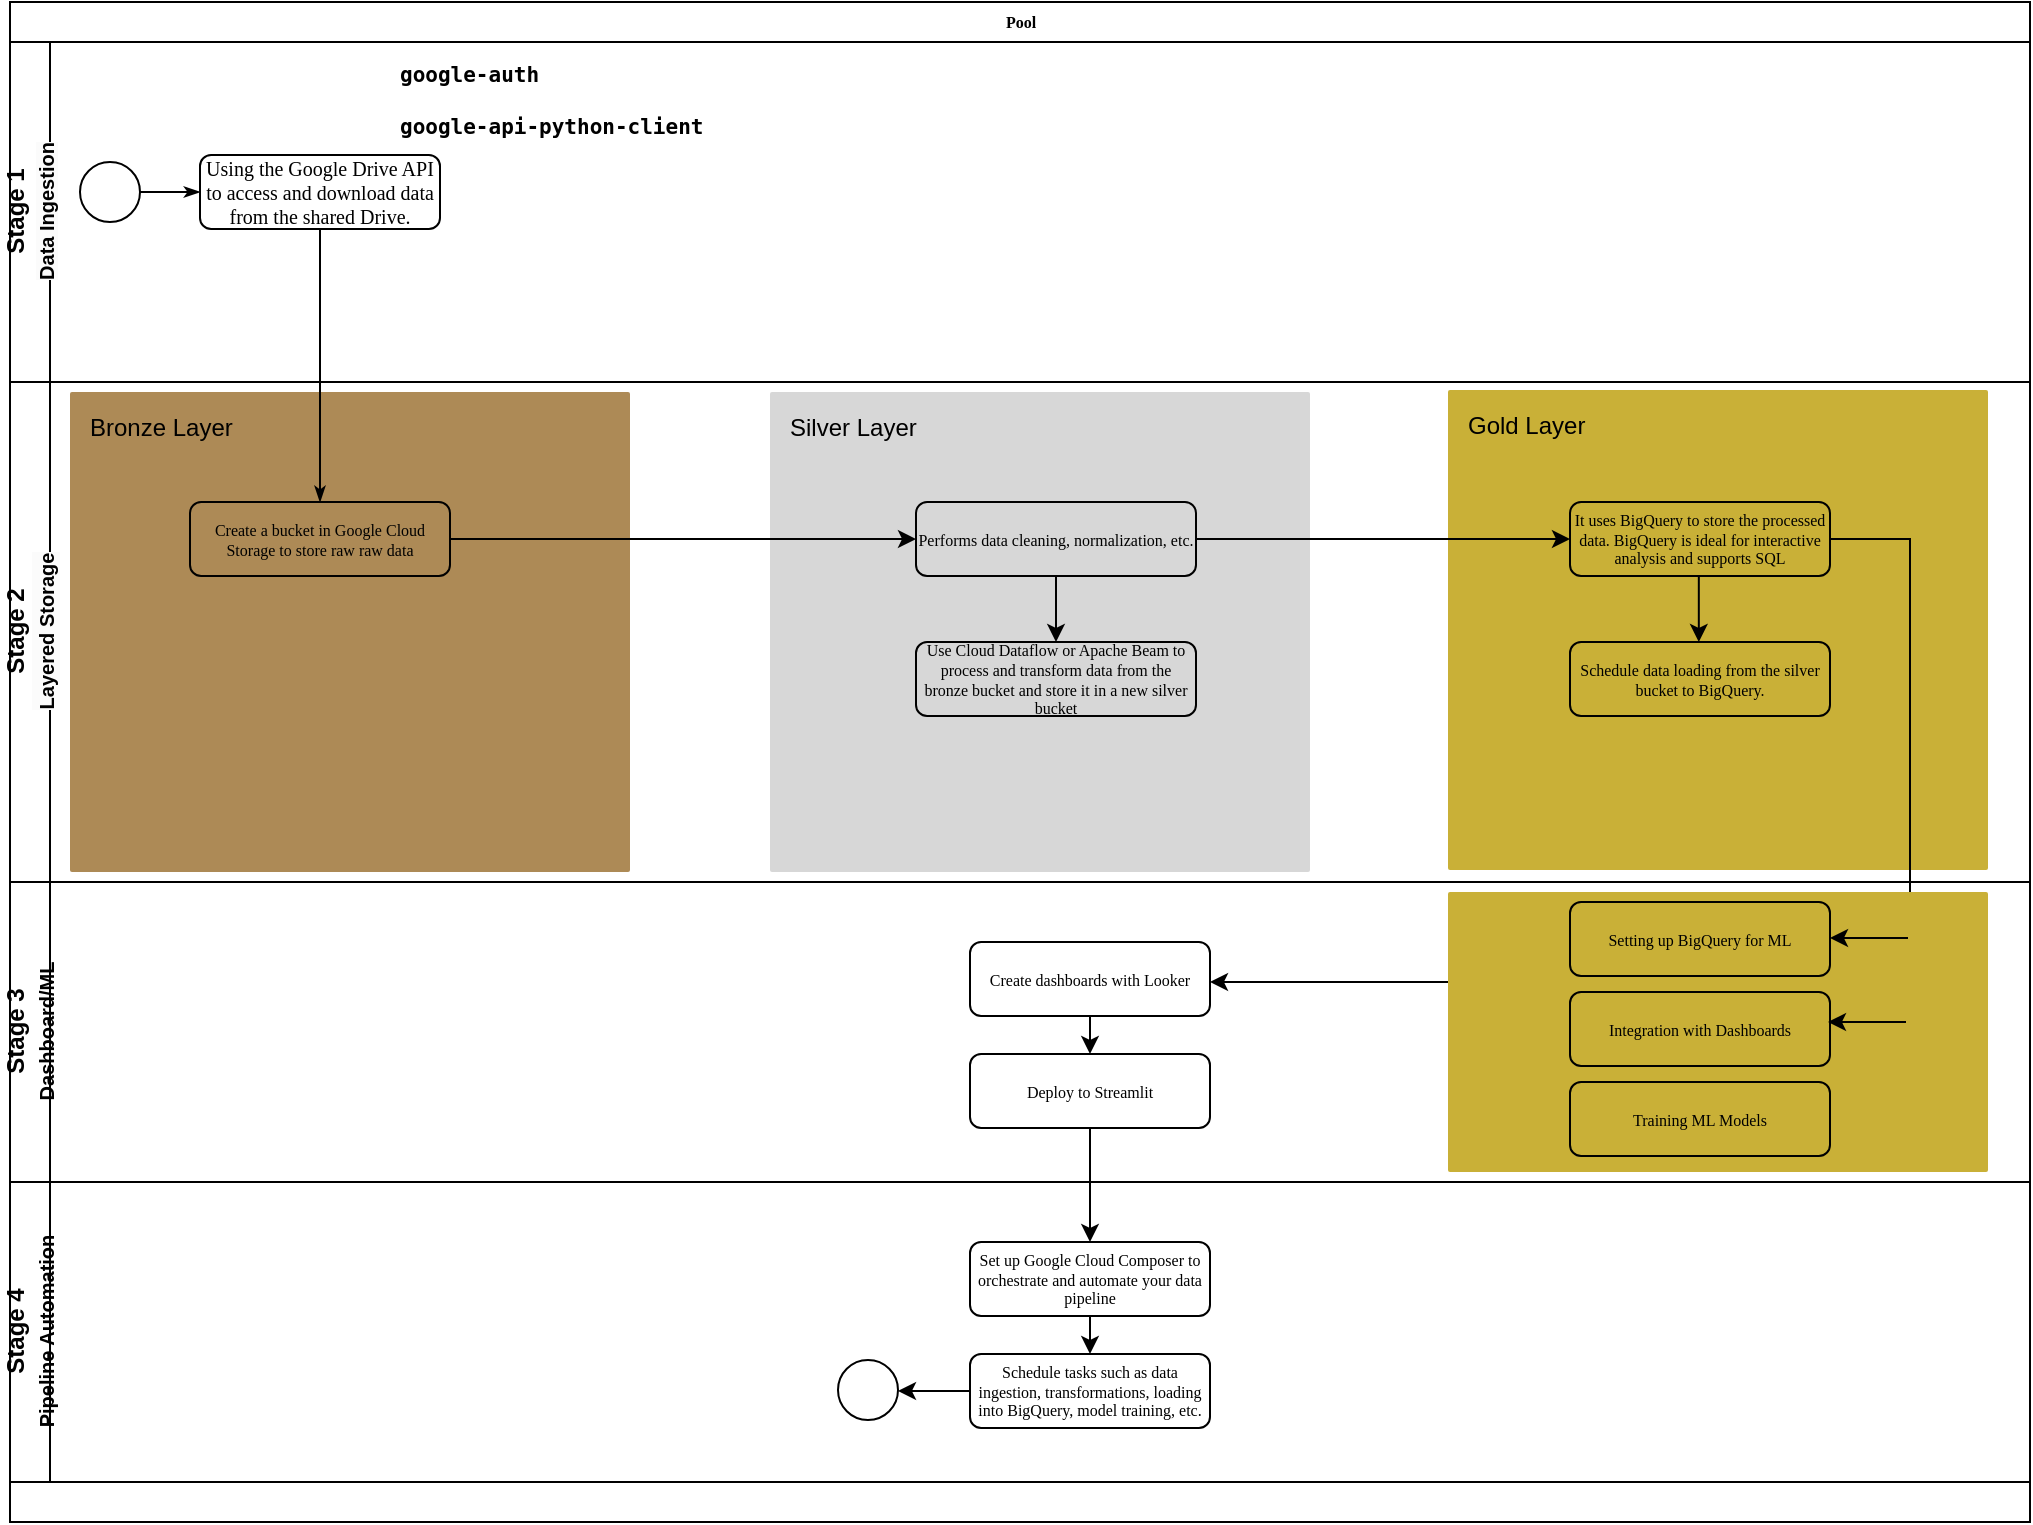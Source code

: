 <mxfile version="22.1.17" type="github" pages="2">
  <diagram name="Page-1" id="c7488fd3-1785-93aa-aadb-54a6760d102a">
    <mxGraphModel dx="1034" dy="1296" grid="1" gridSize="10" guides="1" tooltips="1" connect="1" arrows="1" fold="1" page="1" pageScale="1" pageWidth="1100" pageHeight="850" background="none" math="0" shadow="0">
      <root>
        <mxCell id="0" />
        <mxCell id="1" parent="0" />
        <mxCell id="2b4e8129b02d487f-1" value="Pool" style="swimlane;html=1;childLayout=stackLayout;horizontal=1;startSize=20;horizontalStack=0;rounded=0;shadow=0;labelBackgroundColor=none;strokeWidth=1;fontFamily=Verdana;fontSize=8;align=center;" parent="1" vertex="1">
          <mxGeometry x="60" y="-10" width="1010" height="760" as="geometry" />
        </mxCell>
        <mxCell id="2b4e8129b02d487f-2" value="Stage 1&lt;br&gt;&lt;span style=&quot;font-size: 10px; background-color: rgb(251, 251, 251); text-align: left;&quot;&gt;Data Ingestion&lt;/span&gt;" style="swimlane;html=1;startSize=20;horizontal=0;" parent="2b4e8129b02d487f-1" vertex="1">
          <mxGeometry y="20" width="1010" height="170" as="geometry" />
        </mxCell>
        <mxCell id="2b4e8129b02d487f-18" style="edgeStyle=orthogonalEdgeStyle;rounded=0;html=1;labelBackgroundColor=none;startArrow=none;startFill=0;startSize=5;endArrow=classicThin;endFill=1;endSize=5;jettySize=auto;orthogonalLoop=1;strokeWidth=1;fontFamily=Verdana;fontSize=8" parent="2b4e8129b02d487f-2" source="2b4e8129b02d487f-5" target="2b4e8129b02d487f-6" edge="1">
          <mxGeometry relative="1" as="geometry" />
        </mxCell>
        <mxCell id="2b4e8129b02d487f-5" value="" style="ellipse;whiteSpace=wrap;html=1;rounded=0;shadow=0;labelBackgroundColor=none;strokeWidth=1;fontFamily=Verdana;fontSize=8;align=center;" parent="2b4e8129b02d487f-2" vertex="1">
          <mxGeometry x="35" y="60" width="30" height="30" as="geometry" />
        </mxCell>
        <mxCell id="2b4e8129b02d487f-6" value="&lt;div style=&quot;&quot;&gt;&lt;span style=&quot;font-family: &amp;quot;Times New Roman&amp;quot;; background-color: initial;&quot;&gt;&lt;font style=&quot;font-size: 10px;&quot;&gt;Using the Google Drive API to access and download data from the shared Drive.&lt;/font&gt;&lt;/span&gt;&lt;/div&gt;" style="rounded=1;whiteSpace=wrap;html=1;shadow=0;labelBackgroundColor=none;strokeWidth=1;fontFamily=Verdana;fontSize=8;align=center;" parent="2b4e8129b02d487f-2" vertex="1">
          <mxGeometry x="95" y="56.5" width="120" height="37" as="geometry" />
        </mxCell>
        <mxCell id="meccaOd6r_jWTt41rKHq-13" value="&lt;p&gt;&lt;span style=&quot;color: var(--tw-prose-code); font-family: &amp;quot;Söhne Mono&amp;quot;, Monaco, &amp;quot;Andale Mono&amp;quot;, &amp;quot;Ubuntu Mono&amp;quot;, monospace; font-size: 0.875em; font-weight: 600; background-color: initial;&quot;&gt;google-auth&lt;/span&gt;&lt;br&gt;&lt;/p&gt;&lt;p&gt;&lt;code style=&quot;border: 0px solid rgb(217, 217, 227); box-sizing: border-box; --tw-border-spacing-x: 0; --tw-border-spacing-y: 0; --tw-translate-x: 0; --tw-translate-y: 0; --tw-rotate: 0; --tw-skew-x: 0; --tw-skew-y: 0; --tw-scale-x: 1; --tw-scale-y: 1; --tw-pan-x: ; --tw-pan-y: ; --tw-pinch-zoom: ; --tw-scroll-snap-strictness: proximity; --tw-gradient-from-position: ; --tw-gradient-via-position: ; --tw-gradient-to-position: ; --tw-ordinal: ; --tw-slashed-zero: ; --tw-numeric-figure: ; --tw-numeric-spacing: ; --tw-numeric-fraction: ; --tw-ring-inset: ; --tw-ring-offset-width: 0px; --tw-ring-offset-color: #fff; --tw-ring-color: rgba(69,89,164,.5); --tw-ring-offset-shadow: 0 0 transparent; --tw-ring-shadow: 0 0 transparent; --tw-shadow: 0 0 transparent; --tw-shadow-colored: 0 0 transparent; --tw-blur: ; --tw-brightness: ; --tw-contrast: ; --tw-grayscale: ; --tw-hue-rotate: ; --tw-invert: ; --tw-saturate: ; --tw-sepia: ; --tw-drop-shadow: ; --tw-backdrop-blur: ; --tw-backdrop-brightness: ; --tw-backdrop-contrast: ; --tw-backdrop-grayscale: ; --tw-backdrop-hue-rotate: ; --tw-backdrop-invert: ; --tw-backdrop-opacity: ; --tw-backdrop-saturate: ; --tw-backdrop-sepia: ; font-size: 0.875em; color: var(--tw-prose-code); font-weight: 600; font-family: &amp;quot;Söhne Mono&amp;quot;, Monaco, &amp;quot;Andale Mono&amp;quot;, &amp;quot;Ubuntu Mono&amp;quot;, monospace !important;&quot;&gt;google-api-python-client&lt;/code&gt;&lt;br&gt;&lt;/p&gt;" style="text;html=1;strokeColor=none;fillColor=none;spacing=5;spacingTop=-20;whiteSpace=wrap;overflow=hidden;rounded=0;" parent="2b4e8129b02d487f-2" vertex="1">
          <mxGeometry x="190" y="6.5" width="190" height="50" as="geometry" />
        </mxCell>
        <mxCell id="2b4e8129b02d487f-3" value="Stage 2&lt;br&gt;&lt;span style=&quot;background-color: rgb(251, 251, 251); text-align: left;&quot;&gt;&lt;font style=&quot;font-size: 10px;&quot;&gt;Layered Storage&lt;/font&gt;&lt;/span&gt;" style="swimlane;html=1;startSize=20;horizontal=0;" parent="2b4e8129b02d487f-1" vertex="1">
          <mxGeometry y="190" width="1010" height="250" as="geometry" />
        </mxCell>
        <mxCell id="meccaOd6r_jWTt41rKHq-18" value="&lt;font color=&quot;#000000&quot;&gt;Silver Layer &lt;/font&gt;" style="sketch=0;points=[[0,0,0],[0.25,0,0],[0.5,0,0],[0.75,0,0],[1,0,0],[1,0.25,0],[1,0.5,0],[1,0.75,0],[1,1,0],[0.75,1,0],[0.5,1,0],[0.25,1,0],[0,1,0],[0,0.75,0],[0,0.5,0],[0,0.25,0]];rounded=1;absoluteArcSize=1;arcSize=2;html=1;strokeColor=none;gradientColor=none;shadow=0;dashed=0;fontSize=12;fontColor=#9E9E9E;align=left;verticalAlign=top;spacing=10;spacingTop=-4;whiteSpace=wrap;fillColor=#D7D7D7;" parent="2b4e8129b02d487f-3" vertex="1">
          <mxGeometry x="380" y="5" width="270" height="240" as="geometry" />
        </mxCell>
        <mxCell id="meccaOd6r_jWTt41rKHq-15" value="&lt;font color=&quot;#000000&quot;&gt;Bronze Layer &lt;/font&gt;" style="sketch=0;points=[[0,0,0],[0.25,0,0],[0.5,0,0],[0.75,0,0],[1,0,0],[1,0.25,0],[1,0.5,0],[1,0.75,0],[1,1,0],[0.75,1,0],[0.5,1,0],[0.25,1,0],[0,1,0],[0,0.75,0],[0,0.5,0],[0,0.25,0]];rounded=1;absoluteArcSize=1;arcSize=2;html=1;strokeColor=none;gradientColor=none;shadow=0;dashed=0;fontSize=12;fontColor=#9E9E9E;align=left;verticalAlign=top;spacing=10;spacingTop=-4;whiteSpace=wrap;fillColor=#AD8A56;" parent="2b4e8129b02d487f-3" vertex="1">
          <mxGeometry x="30" y="5" width="280" height="240" as="geometry" />
        </mxCell>
        <mxCell id="2b4e8129b02d487f-12" value="Create a bucket in Google Cloud Storage to store raw raw data" style="rounded=1;whiteSpace=wrap;html=1;shadow=0;labelBackgroundColor=none;strokeWidth=1;fontFamily=Verdana;fontSize=8;align=center;fillColor=none;" parent="2b4e8129b02d487f-3" vertex="1">
          <mxGeometry x="90" y="60" width="130" height="37" as="geometry" />
        </mxCell>
        <mxCell id="meccaOd6r_jWTt41rKHq-10" value="Performs data cleaning, normalization, etc." style="rounded=1;whiteSpace=wrap;html=1;shadow=0;labelBackgroundColor=none;strokeWidth=1;fontFamily=Verdana;fontSize=8;align=center;fillColor=none;" parent="2b4e8129b02d487f-3" vertex="1">
          <mxGeometry x="453" y="60" width="140" height="37" as="geometry" />
        </mxCell>
        <mxCell id="meccaOd6r_jWTt41rKHq-17" value="&lt;font color=&quot;#000000&quot;&gt;Gold Layer &lt;/font&gt;" style="sketch=0;points=[[0,0,0],[0.25,0,0],[0.5,0,0],[0.75,0,0],[1,0,0],[1,0.25,0],[1,0.5,0],[1,0.75,0],[1,1,0],[0.75,1,0],[0.5,1,0],[0.25,1,0],[0,1,0],[0,0.75,0],[0,0.5,0],[0,0.25,0]];rounded=1;absoluteArcSize=1;arcSize=2;html=1;strokeColor=none;gradientColor=none;shadow=0;dashed=0;fontSize=12;fontColor=#9E9E9E;align=left;verticalAlign=top;spacing=10;spacingTop=-4;whiteSpace=wrap;fillColor=#C9B037;" parent="2b4e8129b02d487f-3" vertex="1">
          <mxGeometry x="719" y="4" width="270" height="240" as="geometry" />
        </mxCell>
        <mxCell id="meccaOd6r_jWTt41rKHq-11" value="It uses BigQuery to store the processed data. BigQuery is ideal for interactive analysis and supports SQL" style="rounded=1;whiteSpace=wrap;html=1;shadow=0;labelBackgroundColor=none;strokeWidth=1;fontFamily=Verdana;fontSize=8;align=center;fillColor=none;" parent="2b4e8129b02d487f-3" vertex="1">
          <mxGeometry x="780" y="60" width="130" height="37" as="geometry" />
        </mxCell>
        <mxCell id="2b4e8129b02d487f-14" value="Use Cloud Dataflow or Apache Beam to process and transform data from the bronze bucket and store it in a new silver bucket" style="rounded=1;whiteSpace=wrap;html=1;shadow=0;labelBackgroundColor=none;strokeWidth=1;fontFamily=Verdana;fontSize=8;align=center;fillColor=none;" parent="2b4e8129b02d487f-3" vertex="1">
          <mxGeometry x="453" y="130" width="140" height="37" as="geometry" />
        </mxCell>
        <mxCell id="meccaOd6r_jWTt41rKHq-19" value="" style="endArrow=classic;html=1;rounded=0;exitX=1;exitY=0.5;exitDx=0;exitDy=0;entryX=0;entryY=0.5;entryDx=0;entryDy=0;" parent="2b4e8129b02d487f-3" source="2b4e8129b02d487f-12" target="meccaOd6r_jWTt41rKHq-10" edge="1">
          <mxGeometry width="50" height="50" relative="1" as="geometry">
            <mxPoint x="310" y="77.91" as="sourcePoint" />
            <mxPoint x="380" y="78.16" as="targetPoint" />
          </mxGeometry>
        </mxCell>
        <mxCell id="meccaOd6r_jWTt41rKHq-20" value="" style="endArrow=classic;html=1;rounded=0;" parent="2b4e8129b02d487f-3" source="meccaOd6r_jWTt41rKHq-10" target="2b4e8129b02d487f-14" edge="1">
          <mxGeometry width="50" height="50" relative="1" as="geometry">
            <mxPoint x="520" y="120" as="sourcePoint" />
            <mxPoint x="570" y="70" as="targetPoint" />
          </mxGeometry>
        </mxCell>
        <mxCell id="meccaOd6r_jWTt41rKHq-21" value="" style="endArrow=classic;html=1;rounded=0;exitX=1;exitY=0.5;exitDx=0;exitDy=0;entryX=0;entryY=0.5;entryDx=0;entryDy=0;" parent="2b4e8129b02d487f-3" source="meccaOd6r_jWTt41rKHq-10" target="meccaOd6r_jWTt41rKHq-11" edge="1">
          <mxGeometry width="50" height="50" relative="1" as="geometry">
            <mxPoint x="650" y="77.91" as="sourcePoint" />
            <mxPoint x="720" y="78.16" as="targetPoint" />
          </mxGeometry>
        </mxCell>
        <mxCell id="2b4e8129b02d487f-17" value="Schedule data loading from the silver bucket to BigQuery." style="rounded=1;whiteSpace=wrap;html=1;shadow=0;labelBackgroundColor=none;strokeWidth=1;fontFamily=Verdana;fontSize=8;align=center;fillColor=none;" parent="2b4e8129b02d487f-3" vertex="1">
          <mxGeometry x="780" y="130" width="130" height="37" as="geometry" />
        </mxCell>
        <mxCell id="meccaOd6r_jWTt41rKHq-26" value="" style="endArrow=classic;html=1;rounded=0;" parent="2b4e8129b02d487f-3" edge="1">
          <mxGeometry width="50" height="50" relative="1" as="geometry">
            <mxPoint x="844.41" y="97" as="sourcePoint" />
            <mxPoint x="844.41" y="130" as="targetPoint" />
          </mxGeometry>
        </mxCell>
        <mxCell id="2b4e8129b02d487f-24" style="edgeStyle=orthogonalEdgeStyle;rounded=0;html=1;labelBackgroundColor=none;startArrow=none;startFill=0;startSize=5;endArrow=classicThin;endFill=1;endSize=5;jettySize=auto;orthogonalLoop=1;strokeWidth=1;fontFamily=Verdana;fontSize=8" parent="2b4e8129b02d487f-1" source="2b4e8129b02d487f-6" target="2b4e8129b02d487f-12" edge="1">
          <mxGeometry relative="1" as="geometry" />
        </mxCell>
        <mxCell id="meccaOd6r_jWTt41rKHq-34" style="edgeStyle=orthogonalEdgeStyle;rounded=0;orthogonalLoop=1;jettySize=auto;html=1;exitX=1;exitY=0.5;exitDx=0;exitDy=0;entryX=1;entryY=0.5;entryDx=0;entryDy=0;" parent="2b4e8129b02d487f-1" source="meccaOd6r_jWTt41rKHq-11" target="meccaOd6r_jWTt41rKHq-33" edge="1">
          <mxGeometry relative="1" as="geometry">
            <Array as="points">
              <mxPoint x="950" y="269" />
              <mxPoint x="950" y="559" />
            </Array>
          </mxGeometry>
        </mxCell>
        <mxCell id="2b4e8129b02d487f-4" value="Stage 3&lt;br&gt;&lt;font style=&quot;border-color: var(--border-color); font-size: 10px;&quot;&gt;Dashboard/ML&lt;br&gt;&lt;/font&gt;" style="swimlane;html=1;startSize=20;horizontal=0;" parent="2b4e8129b02d487f-1" vertex="1">
          <mxGeometry y="440" width="1010" height="150" as="geometry" />
        </mxCell>
        <mxCell id="meccaOd6r_jWTt41rKHq-43" style="edgeStyle=orthogonalEdgeStyle;rounded=0;orthogonalLoop=1;jettySize=auto;html=1;exitX=0;exitY=0.5;exitDx=0;exitDy=0;exitPerimeter=0;" parent="2b4e8129b02d487f-4" edge="1">
          <mxGeometry relative="1" as="geometry">
            <mxPoint x="600" y="50" as="targetPoint" />
            <mxPoint x="719" y="50" as="sourcePoint" />
          </mxGeometry>
        </mxCell>
        <mxCell id="meccaOd6r_jWTt41rKHq-29" value="" style="sketch=0;points=[[0,0,0],[0.25,0,0],[0.5,0,0],[0.75,0,0],[1,0,0],[1,0.25,0],[1,0.5,0],[1,0.75,0],[1,1,0],[0.75,1,0],[0.5,1,0],[0.25,1,0],[0,1,0],[0,0.75,0],[0,0.5,0],[0,0.25,0]];rounded=1;absoluteArcSize=1;arcSize=2;html=1;strokeColor=none;gradientColor=none;shadow=0;dashed=0;fontSize=12;fontColor=#9E9E9E;align=left;verticalAlign=top;spacing=10;spacingTop=-4;whiteSpace=wrap;fillColor=#C9B037;" parent="2b4e8129b02d487f-4" vertex="1">
          <mxGeometry x="719" y="5" width="270" height="140" as="geometry" />
        </mxCell>
        <mxCell id="meccaOd6r_jWTt41rKHq-30" value="Setting up BigQuery for ML" style="rounded=1;whiteSpace=wrap;html=1;shadow=0;labelBackgroundColor=none;strokeWidth=1;fontFamily=Verdana;fontSize=8;align=center;fillColor=none;" parent="2b4e8129b02d487f-4" vertex="1">
          <mxGeometry x="780" y="10" width="130" height="37" as="geometry" />
        </mxCell>
        <mxCell id="meccaOd6r_jWTt41rKHq-32" value="Integration with Dashboards" style="rounded=1;whiteSpace=wrap;html=1;shadow=0;labelBackgroundColor=none;strokeWidth=1;fontFamily=Verdana;fontSize=8;align=center;fillColor=none;" parent="2b4e8129b02d487f-4" vertex="1">
          <mxGeometry x="780" y="55" width="130" height="37" as="geometry" />
        </mxCell>
        <mxCell id="meccaOd6r_jWTt41rKHq-33" value="Training ML Models" style="rounded=1;whiteSpace=wrap;html=1;shadow=0;labelBackgroundColor=none;strokeWidth=1;fontFamily=Verdana;fontSize=8;align=center;fillColor=none;" parent="2b4e8129b02d487f-4" vertex="1">
          <mxGeometry x="780" y="100" width="130" height="37" as="geometry" />
        </mxCell>
        <mxCell id="meccaOd6r_jWTt41rKHq-39" style="edgeStyle=orthogonalEdgeStyle;rounded=0;orthogonalLoop=1;jettySize=auto;html=1;exitX=0;exitY=0.75;exitDx=0;exitDy=0;exitPerimeter=0;" parent="2b4e8129b02d487f-4" edge="1">
          <mxGeometry relative="1" as="geometry">
            <mxPoint x="910" y="28" as="targetPoint" />
            <mxPoint x="949" y="28" as="sourcePoint" />
          </mxGeometry>
        </mxCell>
        <mxCell id="meccaOd6r_jWTt41rKHq-44" style="edgeStyle=orthogonalEdgeStyle;rounded=0;orthogonalLoop=1;jettySize=auto;html=1;exitX=0.5;exitY=1;exitDx=0;exitDy=0;entryX=0.5;entryY=0;entryDx=0;entryDy=0;" parent="2b4e8129b02d487f-4" source="meccaOd6r_jWTt41rKHq-41" target="meccaOd6r_jWTt41rKHq-42" edge="1">
          <mxGeometry relative="1" as="geometry" />
        </mxCell>
        <mxCell id="meccaOd6r_jWTt41rKHq-41" value="&lt;div style=&quot;&quot;&gt;&lt;font face=&quot;Times New Roman&quot;&gt;Create dashboards with Looker&lt;/font&gt;&lt;br&gt;&lt;/div&gt;" style="rounded=1;whiteSpace=wrap;html=1;shadow=0;labelBackgroundColor=none;strokeWidth=1;fontFamily=Verdana;fontSize=8;align=center;" parent="2b4e8129b02d487f-4" vertex="1">
          <mxGeometry x="480" y="30" width="120" height="37" as="geometry" />
        </mxCell>
        <mxCell id="meccaOd6r_jWTt41rKHq-42" value="&lt;div style=&quot;&quot;&gt;&lt;font face=&quot;Times New Roman&quot;&gt;Deploy to Streamlit&lt;/font&gt;&lt;br&gt;&lt;/div&gt;" style="rounded=1;whiteSpace=wrap;html=1;shadow=0;labelBackgroundColor=none;strokeWidth=1;fontFamily=Verdana;fontSize=8;align=center;" parent="2b4e8129b02d487f-4" vertex="1">
          <mxGeometry x="480" y="86" width="120" height="37" as="geometry" />
        </mxCell>
        <mxCell id="meccaOd6r_jWTt41rKHq-55" style="edgeStyle=orthogonalEdgeStyle;rounded=0;orthogonalLoop=1;jettySize=auto;html=1;exitX=0.5;exitY=1;exitDx=0;exitDy=0;entryX=0.5;entryY=0;entryDx=0;entryDy=0;" parent="2b4e8129b02d487f-1" source="meccaOd6r_jWTt41rKHq-42" target="meccaOd6r_jWTt41rKHq-53" edge="1">
          <mxGeometry relative="1" as="geometry" />
        </mxCell>
        <mxCell id="meccaOd6r_jWTt41rKHq-45" value="Stage 4&lt;br&gt;&lt;font style=&quot;border-color: var(--border-color); font-size: 10px;&quot;&gt;Pipeline Automation&lt;br&gt;&lt;/font&gt;" style="swimlane;html=1;startSize=20;horizontal=0;" parent="2b4e8129b02d487f-1" vertex="1">
          <mxGeometry y="590" width="1010" height="150" as="geometry" />
        </mxCell>
        <mxCell id="meccaOd6r_jWTt41rKHq-52" style="edgeStyle=orthogonalEdgeStyle;rounded=0;orthogonalLoop=1;jettySize=auto;html=1;exitX=0.5;exitY=1;exitDx=0;exitDy=0;entryX=0.5;entryY=0;entryDx=0;entryDy=0;" parent="meccaOd6r_jWTt41rKHq-45" source="meccaOd6r_jWTt41rKHq-53" target="meccaOd6r_jWTt41rKHq-54" edge="1">
          <mxGeometry relative="1" as="geometry" />
        </mxCell>
        <mxCell id="meccaOd6r_jWTt41rKHq-53" value="&lt;div style=&quot;&quot;&gt;Set up Google Cloud Composer to orchestrate and automate your data pipeline&lt;br&gt;&lt;/div&gt;" style="rounded=1;whiteSpace=wrap;html=1;shadow=0;labelBackgroundColor=none;strokeWidth=1;fontFamily=Verdana;fontSize=8;align=center;" parent="meccaOd6r_jWTt41rKHq-45" vertex="1">
          <mxGeometry x="480" y="30" width="120" height="37" as="geometry" />
        </mxCell>
        <mxCell id="meccaOd6r_jWTt41rKHq-57" style="edgeStyle=orthogonalEdgeStyle;rounded=0;orthogonalLoop=1;jettySize=auto;html=1;exitX=0;exitY=0.5;exitDx=0;exitDy=0;entryX=1;entryY=0.5;entryDx=0;entryDy=0;" parent="meccaOd6r_jWTt41rKHq-45" source="meccaOd6r_jWTt41rKHq-54" target="meccaOd6r_jWTt41rKHq-56" edge="1">
          <mxGeometry relative="1" as="geometry" />
        </mxCell>
        <mxCell id="meccaOd6r_jWTt41rKHq-54" value="&lt;div style=&quot;&quot;&gt;Schedule tasks such as data ingestion, transformations, loading into BigQuery, model training, etc.&lt;br&gt;&lt;/div&gt;" style="rounded=1;whiteSpace=wrap;html=1;shadow=0;labelBackgroundColor=none;strokeWidth=1;fontFamily=Verdana;fontSize=8;align=center;" parent="meccaOd6r_jWTt41rKHq-45" vertex="1">
          <mxGeometry x="480" y="86" width="120" height="37" as="geometry" />
        </mxCell>
        <mxCell id="meccaOd6r_jWTt41rKHq-56" value="" style="ellipse;whiteSpace=wrap;html=1;rounded=0;shadow=0;labelBackgroundColor=none;strokeWidth=1;fontFamily=Verdana;fontSize=8;align=center;" parent="meccaOd6r_jWTt41rKHq-45" vertex="1">
          <mxGeometry x="414" y="89" width="30" height="30" as="geometry" />
        </mxCell>
        <mxCell id="meccaOd6r_jWTt41rKHq-40" style="edgeStyle=orthogonalEdgeStyle;rounded=0;orthogonalLoop=1;jettySize=auto;html=1;exitX=0;exitY=0.75;exitDx=0;exitDy=0;exitPerimeter=0;" parent="1" edge="1">
          <mxGeometry relative="1" as="geometry">
            <mxPoint x="969" y="500" as="targetPoint" />
            <mxPoint x="1008" y="500" as="sourcePoint" />
          </mxGeometry>
        </mxCell>
      </root>
    </mxGraphModel>
  </diagram>
  <diagram name="Copy of Page-1" id="B310GE8WHo3ex9GRjDIi">
    <mxGraphModel dx="2134" dy="446" grid="1" gridSize="10" guides="1" tooltips="1" connect="1" arrows="1" fold="1" page="1" pageScale="1" pageWidth="1100" pageHeight="850" background="none" math="0" shadow="0">
      <root>
        <mxCell id="_cmQj0ziHUXawoMl8fKL-0" />
        <mxCell id="_cmQj0ziHUXawoMl8fKL-1" parent="_cmQj0ziHUXawoMl8fKL-0" />
        <mxCell id="_cmQj0ziHUXawoMl8fKL-2" value="Pool" style="swimlane;html=1;childLayout=stackLayout;horizontal=1;startSize=20;horizontalStack=0;rounded=0;shadow=0;labelBackgroundColor=none;strokeWidth=1;fontFamily=Verdana;fontSize=8;align=center;" vertex="1" parent="_cmQj0ziHUXawoMl8fKL-1">
          <mxGeometry x="-20" width="1010" height="760" as="geometry" />
        </mxCell>
        <mxCell id="_cmQj0ziHUXawoMl8fKL-3" value="Stage 1&lt;br&gt;&lt;span style=&quot;font-size: 10px; background-color: rgb(251, 251, 251); text-align: left;&quot;&gt;Data Ingestion&lt;/span&gt;" style="swimlane;html=1;startSize=20;horizontal=0;" vertex="1" parent="_cmQj0ziHUXawoMl8fKL-2">
          <mxGeometry y="20" width="1010" height="170" as="geometry" />
        </mxCell>
        <mxCell id="_cmQj0ziHUXawoMl8fKL-4" style="edgeStyle=orthogonalEdgeStyle;rounded=0;html=1;labelBackgroundColor=none;startArrow=none;startFill=0;startSize=5;endArrow=classicThin;endFill=1;endSize=5;jettySize=auto;orthogonalLoop=1;strokeWidth=1;fontFamily=Verdana;fontSize=8" edge="1" parent="_cmQj0ziHUXawoMl8fKL-3" source="_cmQj0ziHUXawoMl8fKL-5" target="_cmQj0ziHUXawoMl8fKL-6">
          <mxGeometry relative="1" as="geometry" />
        </mxCell>
        <mxCell id="_cmQj0ziHUXawoMl8fKL-5" value="" style="ellipse;whiteSpace=wrap;html=1;rounded=0;shadow=0;labelBackgroundColor=none;strokeWidth=1;fontFamily=Verdana;fontSize=8;align=center;" vertex="1" parent="_cmQj0ziHUXawoMl8fKL-3">
          <mxGeometry x="35" y="60" width="30" height="30" as="geometry" />
        </mxCell>
        <mxCell id="2Y4eWPMmFIz3D6iTdAXj-2" value="" style="edgeStyle=orthogonalEdgeStyle;rounded=0;orthogonalLoop=1;jettySize=auto;html=1;" edge="1" parent="_cmQj0ziHUXawoMl8fKL-3" source="_cmQj0ziHUXawoMl8fKL-6" target="2Y4eWPMmFIz3D6iTdAXj-1">
          <mxGeometry relative="1" as="geometry" />
        </mxCell>
        <mxCell id="_cmQj0ziHUXawoMl8fKL-6" value="&lt;div style=&quot;&quot;&gt;&lt;span style=&quot;font-family: &amp;quot;Times New Roman&amp;quot;; background-color: initial;&quot;&gt;&lt;font style=&quot;font-size: 10px;&quot;&gt;Using the request to access and download data from the shared Drive.&lt;/font&gt;&lt;/span&gt;&lt;/div&gt;" style="rounded=1;whiteSpace=wrap;html=1;shadow=0;labelBackgroundColor=none;strokeWidth=1;fontFamily=Verdana;fontSize=8;align=center;" vertex="1" parent="_cmQj0ziHUXawoMl8fKL-3">
          <mxGeometry x="95" y="56.5" width="120" height="37" as="geometry" />
        </mxCell>
        <mxCell id="_cmQj0ziHUXawoMl8fKL-7" value="&lt;p&gt;&lt;span style=&quot;color: var(--tw-prose-code); font-family: &amp;quot;Söhne Mono&amp;quot;, Monaco, &amp;quot;Andale Mono&amp;quot;, &amp;quot;Ubuntu Mono&amp;quot;, monospace; font-size: 0.875em; font-weight: 600; background-color: initial;&quot;&gt;google-auth&lt;/span&gt;&lt;br&gt;&lt;/p&gt;&lt;p&gt;&lt;code style=&quot;border: 0px solid rgb(217, 217, 227); box-sizing: border-box; --tw-border-spacing-x: 0; --tw-border-spacing-y: 0; --tw-translate-x: 0; --tw-translate-y: 0; --tw-rotate: 0; --tw-skew-x: 0; --tw-skew-y: 0; --tw-scale-x: 1; --tw-scale-y: 1; --tw-pan-x: ; --tw-pan-y: ; --tw-pinch-zoom: ; --tw-scroll-snap-strictness: proximity; --tw-gradient-from-position: ; --tw-gradient-via-position: ; --tw-gradient-to-position: ; --tw-ordinal: ; --tw-slashed-zero: ; --tw-numeric-figure: ; --tw-numeric-spacing: ; --tw-numeric-fraction: ; --tw-ring-inset: ; --tw-ring-offset-width: 0px; --tw-ring-offset-color: #fff; --tw-ring-color: rgba(69,89,164,.5); --tw-ring-offset-shadow: 0 0 transparent; --tw-ring-shadow: 0 0 transparent; --tw-shadow: 0 0 transparent; --tw-shadow-colored: 0 0 transparent; --tw-blur: ; --tw-brightness: ; --tw-contrast: ; --tw-grayscale: ; --tw-hue-rotate: ; --tw-invert: ; --tw-saturate: ; --tw-sepia: ; --tw-drop-shadow: ; --tw-backdrop-blur: ; --tw-backdrop-brightness: ; --tw-backdrop-contrast: ; --tw-backdrop-grayscale: ; --tw-backdrop-hue-rotate: ; --tw-backdrop-invert: ; --tw-backdrop-opacity: ; --tw-backdrop-saturate: ; --tw-backdrop-sepia: ; font-size: 0.875em; color: var(--tw-prose-code); font-weight: 600; font-family: &amp;quot;Söhne Mono&amp;quot;, Monaco, &amp;quot;Andale Mono&amp;quot;, &amp;quot;Ubuntu Mono&amp;quot;, monospace !important;&quot;&gt;google-api-python-client&lt;/code&gt;&lt;br&gt;&lt;/p&gt;" style="text;html=1;strokeColor=none;fillColor=none;spacing=5;spacingTop=-20;whiteSpace=wrap;overflow=hidden;rounded=0;" vertex="1" parent="_cmQj0ziHUXawoMl8fKL-3">
          <mxGeometry x="190" y="6.5" width="190" height="50" as="geometry" />
        </mxCell>
        <mxCell id="2Y4eWPMmFIz3D6iTdAXj-0" value="&lt;div style=&quot;&quot;&gt;&lt;span style=&quot;font-family: &amp;quot;Times New Roman&amp;quot;; background-color: initial;&quot;&gt;&lt;font style=&quot;font-size: 10px;&quot;&gt;Using the Google Drive API to access and download data from the shared Drive.&lt;/font&gt;&lt;/span&gt;&lt;/div&gt;" style="rounded=1;whiteSpace=wrap;html=1;shadow=0;labelBackgroundColor=none;strokeWidth=1;fontFamily=Verdana;fontSize=8;align=center;" vertex="1" parent="_cmQj0ziHUXawoMl8fKL-3">
          <mxGeometry x="590" y="53" width="120" height="37" as="geometry" />
        </mxCell>
        <mxCell id="2Y4eWPMmFIz3D6iTdAXj-1" value="&lt;div style=&quot;&quot;&gt;&lt;font face=&quot;Times New Roman&quot;&gt;Create Cloud Storage&lt;/font&gt;&lt;br&gt;&lt;/div&gt;&lt;div style=&quot;&quot;&gt;&lt;font face=&quot;Times New Roman&quot;&gt;(bucket)&lt;br&gt;&lt;/font&gt;&lt;/div&gt;&lt;div style=&quot;&quot;&gt;&lt;font face=&quot;Times New Roman&quot;&gt;pipeline.py&lt;/font&gt;&lt;/div&gt;&lt;div style=&quot;&quot;&gt;&lt;font face=&quot;Times New Roman&quot;&gt;Dockerfile&lt;/font&gt;&lt;/div&gt;&lt;div style=&quot;&quot;&gt;&lt;font face=&quot;Times New Roman&quot;&gt;contenedorprueba (imagen)&lt;/font&gt;&lt;/div&gt;" style="rounded=1;whiteSpace=wrap;html=1;shadow=0;labelBackgroundColor=none;strokeWidth=1;fontFamily=Verdana;fontSize=8;align=center;" vertex="1" parent="_cmQj0ziHUXawoMl8fKL-3">
          <mxGeometry x="420" y="56" width="120" height="37" as="geometry" />
        </mxCell>
        <mxCell id="_cmQj0ziHUXawoMl8fKL-8" value="Stage 2&lt;br&gt;&lt;span style=&quot;background-color: rgb(251, 251, 251); text-align: left;&quot;&gt;&lt;font style=&quot;font-size: 10px;&quot;&gt;Layered Storage&lt;/font&gt;&lt;/span&gt;" style="swimlane;html=1;startSize=20;horizontal=0;" vertex="1" parent="_cmQj0ziHUXawoMl8fKL-2">
          <mxGeometry y="190" width="1010" height="250" as="geometry" />
        </mxCell>
        <mxCell id="_cmQj0ziHUXawoMl8fKL-9" value="&lt;font color=&quot;#000000&quot;&gt;Silver Layer &lt;/font&gt;" style="sketch=0;points=[[0,0,0],[0.25,0,0],[0.5,0,0],[0.75,0,0],[1,0,0],[1,0.25,0],[1,0.5,0],[1,0.75,0],[1,1,0],[0.75,1,0],[0.5,1,0],[0.25,1,0],[0,1,0],[0,0.75,0],[0,0.5,0],[0,0.25,0]];rounded=1;absoluteArcSize=1;arcSize=2;html=1;strokeColor=none;gradientColor=none;shadow=0;dashed=0;fontSize=12;fontColor=#9E9E9E;align=left;verticalAlign=top;spacing=10;spacingTop=-4;whiteSpace=wrap;fillColor=#D7D7D7;" vertex="1" parent="_cmQj0ziHUXawoMl8fKL-8">
          <mxGeometry x="380" y="5" width="270" height="240" as="geometry" />
        </mxCell>
        <mxCell id="_cmQj0ziHUXawoMl8fKL-10" value="&lt;font color=&quot;#000000&quot;&gt;Bronze Layer &lt;/font&gt;" style="sketch=0;points=[[0,0,0],[0.25,0,0],[0.5,0,0],[0.75,0,0],[1,0,0],[1,0.25,0],[1,0.5,0],[1,0.75,0],[1,1,0],[0.75,1,0],[0.5,1,0],[0.25,1,0],[0,1,0],[0,0.75,0],[0,0.5,0],[0,0.25,0]];rounded=1;absoluteArcSize=1;arcSize=2;html=1;strokeColor=none;gradientColor=none;shadow=0;dashed=0;fontSize=12;fontColor=#9E9E9E;align=left;verticalAlign=top;spacing=10;spacingTop=-4;whiteSpace=wrap;fillColor=#AD8A56;" vertex="1" parent="_cmQj0ziHUXawoMl8fKL-8">
          <mxGeometry x="30" y="5" width="280" height="240" as="geometry" />
        </mxCell>
        <mxCell id="_cmQj0ziHUXawoMl8fKL-11" value="Create a bucket in Google Cloud Storage to store raw raw data" style="rounded=1;whiteSpace=wrap;html=1;shadow=0;labelBackgroundColor=none;strokeWidth=1;fontFamily=Verdana;fontSize=8;align=center;fillColor=none;" vertex="1" parent="_cmQj0ziHUXawoMl8fKL-8">
          <mxGeometry x="90" y="60" width="130" height="37" as="geometry" />
        </mxCell>
        <mxCell id="_cmQj0ziHUXawoMl8fKL-12" value="Performs data cleaning, normalization, etc." style="rounded=1;whiteSpace=wrap;html=1;shadow=0;labelBackgroundColor=none;strokeWidth=1;fontFamily=Verdana;fontSize=8;align=center;fillColor=none;" vertex="1" parent="_cmQj0ziHUXawoMl8fKL-8">
          <mxGeometry x="453" y="60" width="140" height="37" as="geometry" />
        </mxCell>
        <mxCell id="_cmQj0ziHUXawoMl8fKL-13" value="&lt;font color=&quot;#000000&quot;&gt;Gold Layer &lt;/font&gt;" style="sketch=0;points=[[0,0,0],[0.25,0,0],[0.5,0,0],[0.75,0,0],[1,0,0],[1,0.25,0],[1,0.5,0],[1,0.75,0],[1,1,0],[0.75,1,0],[0.5,1,0],[0.25,1,0],[0,1,0],[0,0.75,0],[0,0.5,0],[0,0.25,0]];rounded=1;absoluteArcSize=1;arcSize=2;html=1;strokeColor=none;gradientColor=none;shadow=0;dashed=0;fontSize=12;fontColor=#9E9E9E;align=left;verticalAlign=top;spacing=10;spacingTop=-4;whiteSpace=wrap;fillColor=#C9B037;" vertex="1" parent="_cmQj0ziHUXawoMl8fKL-8">
          <mxGeometry x="719" y="4" width="270" height="240" as="geometry" />
        </mxCell>
        <mxCell id="_cmQj0ziHUXawoMl8fKL-14" value="It uses BigQuery to store the processed data. BigQuery is ideal for interactive analysis and supports SQL" style="rounded=1;whiteSpace=wrap;html=1;shadow=0;labelBackgroundColor=none;strokeWidth=1;fontFamily=Verdana;fontSize=8;align=center;fillColor=none;" vertex="1" parent="_cmQj0ziHUXawoMl8fKL-8">
          <mxGeometry x="780" y="60" width="130" height="37" as="geometry" />
        </mxCell>
        <mxCell id="_cmQj0ziHUXawoMl8fKL-15" value="Use Cloud Dataflow or Apache Beam to process and transform data from the bronze bucket and store it in a new silver bucket" style="rounded=1;whiteSpace=wrap;html=1;shadow=0;labelBackgroundColor=none;strokeWidth=1;fontFamily=Verdana;fontSize=8;align=center;fillColor=none;" vertex="1" parent="_cmQj0ziHUXawoMl8fKL-8">
          <mxGeometry x="453" y="130" width="140" height="37" as="geometry" />
        </mxCell>
        <mxCell id="_cmQj0ziHUXawoMl8fKL-16" value="" style="endArrow=classic;html=1;rounded=0;exitX=1;exitY=0.5;exitDx=0;exitDy=0;entryX=0;entryY=0.5;entryDx=0;entryDy=0;" edge="1" parent="_cmQj0ziHUXawoMl8fKL-8" source="_cmQj0ziHUXawoMl8fKL-11" target="_cmQj0ziHUXawoMl8fKL-12">
          <mxGeometry width="50" height="50" relative="1" as="geometry">
            <mxPoint x="310" y="77.91" as="sourcePoint" />
            <mxPoint x="380" y="78.16" as="targetPoint" />
          </mxGeometry>
        </mxCell>
        <mxCell id="_cmQj0ziHUXawoMl8fKL-17" value="" style="endArrow=classic;html=1;rounded=0;" edge="1" parent="_cmQj0ziHUXawoMl8fKL-8" source="_cmQj0ziHUXawoMl8fKL-12" target="_cmQj0ziHUXawoMl8fKL-15">
          <mxGeometry width="50" height="50" relative="1" as="geometry">
            <mxPoint x="520" y="120" as="sourcePoint" />
            <mxPoint x="570" y="70" as="targetPoint" />
          </mxGeometry>
        </mxCell>
        <mxCell id="_cmQj0ziHUXawoMl8fKL-18" value="" style="endArrow=classic;html=1;rounded=0;exitX=1;exitY=0.5;exitDx=0;exitDy=0;entryX=0;entryY=0.5;entryDx=0;entryDy=0;" edge="1" parent="_cmQj0ziHUXawoMl8fKL-8" source="_cmQj0ziHUXawoMl8fKL-12" target="_cmQj0ziHUXawoMl8fKL-14">
          <mxGeometry width="50" height="50" relative="1" as="geometry">
            <mxPoint x="650" y="77.91" as="sourcePoint" />
            <mxPoint x="720" y="78.16" as="targetPoint" />
          </mxGeometry>
        </mxCell>
        <mxCell id="_cmQj0ziHUXawoMl8fKL-19" value="Schedule data loading from the silver bucket to BigQuery." style="rounded=1;whiteSpace=wrap;html=1;shadow=0;labelBackgroundColor=none;strokeWidth=1;fontFamily=Verdana;fontSize=8;align=center;fillColor=none;" vertex="1" parent="_cmQj0ziHUXawoMl8fKL-8">
          <mxGeometry x="780" y="130" width="130" height="37" as="geometry" />
        </mxCell>
        <mxCell id="_cmQj0ziHUXawoMl8fKL-20" value="" style="endArrow=classic;html=1;rounded=0;" edge="1" parent="_cmQj0ziHUXawoMl8fKL-8">
          <mxGeometry width="50" height="50" relative="1" as="geometry">
            <mxPoint x="844.41" y="97" as="sourcePoint" />
            <mxPoint x="844.41" y="130" as="targetPoint" />
          </mxGeometry>
        </mxCell>
        <mxCell id="_cmQj0ziHUXawoMl8fKL-21" style="edgeStyle=orthogonalEdgeStyle;rounded=0;html=1;labelBackgroundColor=none;startArrow=none;startFill=0;startSize=5;endArrow=classicThin;endFill=1;endSize=5;jettySize=auto;orthogonalLoop=1;strokeWidth=1;fontFamily=Verdana;fontSize=8" edge="1" parent="_cmQj0ziHUXawoMl8fKL-2" source="_cmQj0ziHUXawoMl8fKL-6" target="_cmQj0ziHUXawoMl8fKL-11">
          <mxGeometry relative="1" as="geometry" />
        </mxCell>
        <mxCell id="_cmQj0ziHUXawoMl8fKL-22" style="edgeStyle=orthogonalEdgeStyle;rounded=0;orthogonalLoop=1;jettySize=auto;html=1;exitX=1;exitY=0.5;exitDx=0;exitDy=0;entryX=1;entryY=0.5;entryDx=0;entryDy=0;" edge="1" parent="_cmQj0ziHUXawoMl8fKL-2" source="_cmQj0ziHUXawoMl8fKL-14" target="_cmQj0ziHUXawoMl8fKL-28">
          <mxGeometry relative="1" as="geometry">
            <Array as="points">
              <mxPoint x="950" y="269" />
              <mxPoint x="950" y="559" />
            </Array>
          </mxGeometry>
        </mxCell>
        <mxCell id="_cmQj0ziHUXawoMl8fKL-23" value="Stage 3&lt;br&gt;&lt;font style=&quot;border-color: var(--border-color); font-size: 10px;&quot;&gt;Dashboard/ML&lt;br&gt;&lt;/font&gt;" style="swimlane;html=1;startSize=20;horizontal=0;" vertex="1" parent="_cmQj0ziHUXawoMl8fKL-2">
          <mxGeometry y="440" width="1010" height="150" as="geometry" />
        </mxCell>
        <mxCell id="_cmQj0ziHUXawoMl8fKL-24" style="edgeStyle=orthogonalEdgeStyle;rounded=0;orthogonalLoop=1;jettySize=auto;html=1;exitX=0;exitY=0.5;exitDx=0;exitDy=0;exitPerimeter=0;" edge="1" parent="_cmQj0ziHUXawoMl8fKL-23">
          <mxGeometry relative="1" as="geometry">
            <mxPoint x="600" y="50" as="targetPoint" />
            <mxPoint x="719" y="50" as="sourcePoint" />
          </mxGeometry>
        </mxCell>
        <mxCell id="_cmQj0ziHUXawoMl8fKL-25" value="" style="sketch=0;points=[[0,0,0],[0.25,0,0],[0.5,0,0],[0.75,0,0],[1,0,0],[1,0.25,0],[1,0.5,0],[1,0.75,0],[1,1,0],[0.75,1,0],[0.5,1,0],[0.25,1,0],[0,1,0],[0,0.75,0],[0,0.5,0],[0,0.25,0]];rounded=1;absoluteArcSize=1;arcSize=2;html=1;strokeColor=none;gradientColor=none;shadow=0;dashed=0;fontSize=12;fontColor=#9E9E9E;align=left;verticalAlign=top;spacing=10;spacingTop=-4;whiteSpace=wrap;fillColor=#C9B037;" vertex="1" parent="_cmQj0ziHUXawoMl8fKL-23">
          <mxGeometry x="719" y="5" width="270" height="140" as="geometry" />
        </mxCell>
        <mxCell id="_cmQj0ziHUXawoMl8fKL-26" value="Setting up BigQuery for ML" style="rounded=1;whiteSpace=wrap;html=1;shadow=0;labelBackgroundColor=none;strokeWidth=1;fontFamily=Verdana;fontSize=8;align=center;fillColor=none;" vertex="1" parent="_cmQj0ziHUXawoMl8fKL-23">
          <mxGeometry x="780" y="10" width="130" height="37" as="geometry" />
        </mxCell>
        <mxCell id="_cmQj0ziHUXawoMl8fKL-27" value="Integration with Dashboards" style="rounded=1;whiteSpace=wrap;html=1;shadow=0;labelBackgroundColor=none;strokeWidth=1;fontFamily=Verdana;fontSize=8;align=center;fillColor=none;" vertex="1" parent="_cmQj0ziHUXawoMl8fKL-23">
          <mxGeometry x="780" y="55" width="130" height="37" as="geometry" />
        </mxCell>
        <mxCell id="_cmQj0ziHUXawoMl8fKL-28" value="Training ML Models" style="rounded=1;whiteSpace=wrap;html=1;shadow=0;labelBackgroundColor=none;strokeWidth=1;fontFamily=Verdana;fontSize=8;align=center;fillColor=none;" vertex="1" parent="_cmQj0ziHUXawoMl8fKL-23">
          <mxGeometry x="780" y="100" width="130" height="37" as="geometry" />
        </mxCell>
        <mxCell id="_cmQj0ziHUXawoMl8fKL-29" style="edgeStyle=orthogonalEdgeStyle;rounded=0;orthogonalLoop=1;jettySize=auto;html=1;exitX=0;exitY=0.75;exitDx=0;exitDy=0;exitPerimeter=0;" edge="1" parent="_cmQj0ziHUXawoMl8fKL-23">
          <mxGeometry relative="1" as="geometry">
            <mxPoint x="910" y="28" as="targetPoint" />
            <mxPoint x="949" y="28" as="sourcePoint" />
          </mxGeometry>
        </mxCell>
        <mxCell id="_cmQj0ziHUXawoMl8fKL-30" style="edgeStyle=orthogonalEdgeStyle;rounded=0;orthogonalLoop=1;jettySize=auto;html=1;exitX=0.5;exitY=1;exitDx=0;exitDy=0;entryX=0.5;entryY=0;entryDx=0;entryDy=0;" edge="1" parent="_cmQj0ziHUXawoMl8fKL-23" source="_cmQj0ziHUXawoMl8fKL-31" target="_cmQj0ziHUXawoMl8fKL-32">
          <mxGeometry relative="1" as="geometry" />
        </mxCell>
        <mxCell id="_cmQj0ziHUXawoMl8fKL-31" value="&lt;div style=&quot;&quot;&gt;&lt;font face=&quot;Times New Roman&quot;&gt;Create dashboards with Looker&lt;/font&gt;&lt;br&gt;&lt;/div&gt;" style="rounded=1;whiteSpace=wrap;html=1;shadow=0;labelBackgroundColor=none;strokeWidth=1;fontFamily=Verdana;fontSize=8;align=center;" vertex="1" parent="_cmQj0ziHUXawoMl8fKL-23">
          <mxGeometry x="480" y="30" width="120" height="37" as="geometry" />
        </mxCell>
        <mxCell id="_cmQj0ziHUXawoMl8fKL-32" value="&lt;div style=&quot;&quot;&gt;&lt;font face=&quot;Times New Roman&quot;&gt;Deploy to Streamlit&lt;/font&gt;&lt;br&gt;&lt;/div&gt;" style="rounded=1;whiteSpace=wrap;html=1;shadow=0;labelBackgroundColor=none;strokeWidth=1;fontFamily=Verdana;fontSize=8;align=center;" vertex="1" parent="_cmQj0ziHUXawoMl8fKL-23">
          <mxGeometry x="480" y="86" width="120" height="37" as="geometry" />
        </mxCell>
        <mxCell id="_cmQj0ziHUXawoMl8fKL-33" style="edgeStyle=orthogonalEdgeStyle;rounded=0;orthogonalLoop=1;jettySize=auto;html=1;exitX=0.5;exitY=1;exitDx=0;exitDy=0;entryX=0.5;entryY=0;entryDx=0;entryDy=0;" edge="1" parent="_cmQj0ziHUXawoMl8fKL-2" source="_cmQj0ziHUXawoMl8fKL-32" target="_cmQj0ziHUXawoMl8fKL-36">
          <mxGeometry relative="1" as="geometry" />
        </mxCell>
        <mxCell id="_cmQj0ziHUXawoMl8fKL-34" value="Stage 4&lt;br&gt;&lt;font style=&quot;border-color: var(--border-color); font-size: 10px;&quot;&gt;Pipeline Automation&lt;br&gt;&lt;/font&gt;" style="swimlane;html=1;startSize=20;horizontal=0;" vertex="1" parent="_cmQj0ziHUXawoMl8fKL-2">
          <mxGeometry y="590" width="1010" height="150" as="geometry" />
        </mxCell>
        <mxCell id="_cmQj0ziHUXawoMl8fKL-35" style="edgeStyle=orthogonalEdgeStyle;rounded=0;orthogonalLoop=1;jettySize=auto;html=1;exitX=0.5;exitY=1;exitDx=0;exitDy=0;entryX=0.5;entryY=0;entryDx=0;entryDy=0;" edge="1" parent="_cmQj0ziHUXawoMl8fKL-34" source="_cmQj0ziHUXawoMl8fKL-36" target="_cmQj0ziHUXawoMl8fKL-38">
          <mxGeometry relative="1" as="geometry" />
        </mxCell>
        <mxCell id="_cmQj0ziHUXawoMl8fKL-36" value="&lt;div style=&quot;&quot;&gt;Set up Google Cloud Composer to orchestrate and automate your data pipeline&lt;br&gt;&lt;/div&gt;" style="rounded=1;whiteSpace=wrap;html=1;shadow=0;labelBackgroundColor=none;strokeWidth=1;fontFamily=Verdana;fontSize=8;align=center;" vertex="1" parent="_cmQj0ziHUXawoMl8fKL-34">
          <mxGeometry x="480" y="30" width="120" height="37" as="geometry" />
        </mxCell>
        <mxCell id="_cmQj0ziHUXawoMl8fKL-37" style="edgeStyle=orthogonalEdgeStyle;rounded=0;orthogonalLoop=1;jettySize=auto;html=1;exitX=0;exitY=0.5;exitDx=0;exitDy=0;entryX=1;entryY=0.5;entryDx=0;entryDy=0;" edge="1" parent="_cmQj0ziHUXawoMl8fKL-34" source="_cmQj0ziHUXawoMl8fKL-38" target="_cmQj0ziHUXawoMl8fKL-39">
          <mxGeometry relative="1" as="geometry" />
        </mxCell>
        <mxCell id="_cmQj0ziHUXawoMl8fKL-38" value="&lt;div style=&quot;&quot;&gt;Schedule tasks such as data ingestion, transformations, loading into BigQuery, model training, etc.&lt;br&gt;&lt;/div&gt;" style="rounded=1;whiteSpace=wrap;html=1;shadow=0;labelBackgroundColor=none;strokeWidth=1;fontFamily=Verdana;fontSize=8;align=center;" vertex="1" parent="_cmQj0ziHUXawoMl8fKL-34">
          <mxGeometry x="480" y="86" width="120" height="37" as="geometry" />
        </mxCell>
        <mxCell id="_cmQj0ziHUXawoMl8fKL-39" value="" style="ellipse;whiteSpace=wrap;html=1;rounded=0;shadow=0;labelBackgroundColor=none;strokeWidth=1;fontFamily=Verdana;fontSize=8;align=center;" vertex="1" parent="_cmQj0ziHUXawoMl8fKL-34">
          <mxGeometry x="414" y="89" width="30" height="30" as="geometry" />
        </mxCell>
        <mxCell id="_cmQj0ziHUXawoMl8fKL-40" style="edgeStyle=orthogonalEdgeStyle;rounded=0;orthogonalLoop=1;jettySize=auto;html=1;exitX=0;exitY=0.75;exitDx=0;exitDy=0;exitPerimeter=0;" edge="1" parent="_cmQj0ziHUXawoMl8fKL-1">
          <mxGeometry relative="1" as="geometry">
            <mxPoint x="969" y="500" as="targetPoint" />
            <mxPoint x="1008" y="500" as="sourcePoint" />
          </mxGeometry>
        </mxCell>
      </root>
    </mxGraphModel>
  </diagram>
</mxfile>
